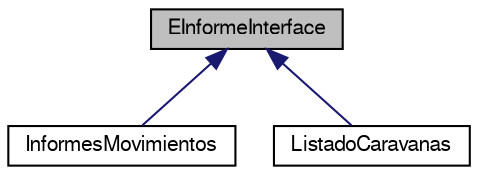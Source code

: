 digraph G
{
  bgcolor="transparent";
  edge [fontname="FreeSans",fontsize=10,labelfontname="FreeSans",labelfontsize=10];
  node [fontname="FreeSans",fontsize=10,shape=record];
  Node1 [label="EInformeInterface",height=0.2,width=0.4,color="black", fillcolor="grey75", style="filled" fontcolor="black"];
  Node1 -> Node2 [dir=back,color="midnightblue",fontsize=10,style="solid",fontname="FreeSans"];
  Node2 [label="InformesMovimientos",height=0.2,width=0.4,color="black",URL="$classInformesMovimientos.html",tooltip="Plugin de informe completo."];
  Node1 -> Node3 [dir=back,color="midnightblue",fontsize=10,style="solid",fontname="FreeSans"];
  Node3 [label="ListadoCaravanas",height=0.2,width=0.4,color="black",URL="$classListadoCaravanas.html",tooltip="Plugin de informe de caravanas x establecimiento."];
}
